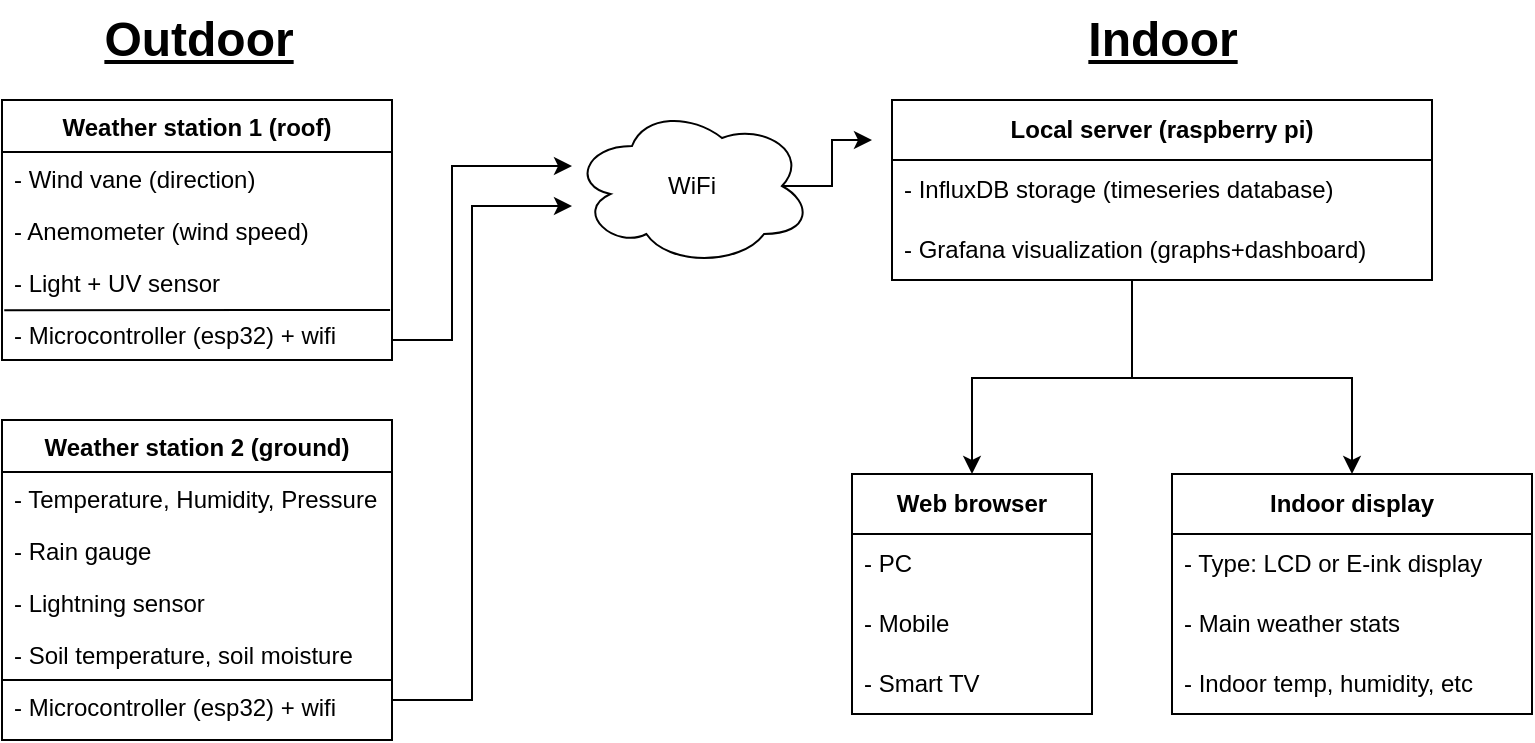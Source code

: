 <mxfile version="24.5.4" type="device">
  <diagram id="C5RBs43oDa-KdzZeNtuy" name="Page-1">
    <mxGraphModel dx="1481" dy="771" grid="1" gridSize="10" guides="1" tooltips="1" connect="1" arrows="1" fold="1" page="1" pageScale="1" pageWidth="827" pageHeight="1169" math="0" shadow="0">
      <root>
        <mxCell id="WIyWlLk6GJQsqaUBKTNV-0" />
        <mxCell id="WIyWlLk6GJQsqaUBKTNV-1" parent="WIyWlLk6GJQsqaUBKTNV-0" />
        <mxCell id="ky_ntpjUkyK2916NWXyD-47" value="Weather station 1 (roof)" style="swimlane;fontStyle=1;align=center;verticalAlign=top;childLayout=stackLayout;horizontal=1;startSize=26;horizontalStack=0;resizeParent=1;resizeLast=0;collapsible=1;marginBottom=0;rounded=0;shadow=0;strokeWidth=1;" vertex="1" parent="WIyWlLk6GJQsqaUBKTNV-1">
          <mxGeometry x="85" y="70" width="195" height="130" as="geometry">
            <mxRectangle x="550" y="140" width="160" height="26" as="alternateBounds" />
          </mxGeometry>
        </mxCell>
        <mxCell id="ky_ntpjUkyK2916NWXyD-48" value="- Wind vane (direction)" style="text;align=left;verticalAlign=top;spacingLeft=4;spacingRight=4;overflow=hidden;rotatable=0;points=[[0,0.5],[1,0.5]];portConstraint=eastwest;" vertex="1" parent="ky_ntpjUkyK2916NWXyD-47">
          <mxGeometry y="26" width="195" height="26" as="geometry" />
        </mxCell>
        <mxCell id="ky_ntpjUkyK2916NWXyD-85" style="edgeStyle=orthogonalEdgeStyle;rounded=0;orthogonalLoop=1;jettySize=auto;html=1;exitX=1;exitY=0.5;exitDx=0;exitDy=0;" edge="1" parent="ky_ntpjUkyK2916NWXyD-47">
          <mxGeometry relative="1" as="geometry">
            <mxPoint x="285" y="33" as="targetPoint" />
            <mxPoint x="195" as="sourcePoint" />
            <Array as="points">
              <mxPoint x="195" y="120" />
              <mxPoint x="225" y="120" />
              <mxPoint x="225" y="33" />
            </Array>
          </mxGeometry>
        </mxCell>
        <mxCell id="ky_ntpjUkyK2916NWXyD-49" value="- Anemometer (wind speed)" style="text;align=left;verticalAlign=top;spacingLeft=4;spacingRight=4;overflow=hidden;rotatable=0;points=[[0,0.5],[1,0.5]];portConstraint=eastwest;rounded=0;shadow=0;html=0;" vertex="1" parent="ky_ntpjUkyK2916NWXyD-47">
          <mxGeometry y="52" width="195" height="26" as="geometry" />
        </mxCell>
        <mxCell id="ky_ntpjUkyK2916NWXyD-50" value="- Light + UV sensor" style="text;align=left;verticalAlign=top;spacingLeft=4;spacingRight=4;overflow=hidden;rotatable=0;points=[[0,0.5],[1,0.5]];portConstraint=eastwest;rounded=0;shadow=0;html=0;" vertex="1" parent="ky_ntpjUkyK2916NWXyD-47">
          <mxGeometry y="78" width="195" height="26" as="geometry" />
        </mxCell>
        <mxCell id="ky_ntpjUkyK2916NWXyD-72" value="" style="endArrow=none;html=1;rounded=0;exitX=0;exitY=0.75;exitDx=0;exitDy=0;entryX=0.995;entryY=0.038;entryDx=0;entryDy=0;entryPerimeter=0;" edge="1" parent="ky_ntpjUkyK2916NWXyD-47" target="ky_ntpjUkyK2916NWXyD-51">
          <mxGeometry width="50" height="50" relative="1" as="geometry">
            <mxPoint x="1.12" y="105.1" as="sourcePoint" />
            <mxPoint x="160" y="103.996" as="targetPoint" />
          </mxGeometry>
        </mxCell>
        <mxCell id="ky_ntpjUkyK2916NWXyD-51" value="- Microcontroller (esp32) + wifi" style="text;align=left;verticalAlign=top;spacingLeft=4;spacingRight=4;overflow=hidden;rotatable=0;points=[[0,0.5],[1,0.5]];portConstraint=eastwest;rounded=0;shadow=0;html=0;" vertex="1" parent="ky_ntpjUkyK2916NWXyD-47">
          <mxGeometry y="104" width="195" height="26" as="geometry" />
        </mxCell>
        <mxCell id="ky_ntpjUkyK2916NWXyD-60" value="Weather station 2 (ground)" style="swimlane;fontStyle=1;align=center;verticalAlign=top;childLayout=stackLayout;horizontal=1;startSize=26;horizontalStack=0;resizeParent=1;resizeLast=0;collapsible=1;marginBottom=0;rounded=0;shadow=0;strokeWidth=1;" vertex="1" parent="WIyWlLk6GJQsqaUBKTNV-1">
          <mxGeometry x="85" y="230" width="195" height="160" as="geometry">
            <mxRectangle x="550" y="140" width="160" height="26" as="alternateBounds" />
          </mxGeometry>
        </mxCell>
        <mxCell id="ky_ntpjUkyK2916NWXyD-61" value="- Temperature, Humidity, Pressure" style="text;align=left;verticalAlign=top;spacingLeft=4;spacingRight=4;overflow=hidden;rotatable=0;points=[[0,0.5],[1,0.5]];portConstraint=eastwest;" vertex="1" parent="ky_ntpjUkyK2916NWXyD-60">
          <mxGeometry y="26" width="195" height="26" as="geometry" />
        </mxCell>
        <mxCell id="ky_ntpjUkyK2916NWXyD-62" value="- Rain gauge" style="text;align=left;verticalAlign=top;spacingLeft=4;spacingRight=4;overflow=hidden;rotatable=0;points=[[0,0.5],[1,0.5]];portConstraint=eastwest;rounded=0;shadow=0;html=0;" vertex="1" parent="ky_ntpjUkyK2916NWXyD-60">
          <mxGeometry y="52" width="195" height="26" as="geometry" />
        </mxCell>
        <mxCell id="ky_ntpjUkyK2916NWXyD-63" value="- Lightning sensor" style="text;align=left;verticalAlign=top;spacingLeft=4;spacingRight=4;overflow=hidden;rotatable=0;points=[[0,0.5],[1,0.5]];portConstraint=eastwest;rounded=0;shadow=0;html=0;" vertex="1" parent="ky_ntpjUkyK2916NWXyD-60">
          <mxGeometry y="78" width="195" height="26" as="geometry" />
        </mxCell>
        <mxCell id="ky_ntpjUkyK2916NWXyD-79" value="" style="endArrow=none;html=1;rounded=0;entryX=1.001;entryY=0.999;entryDx=0;entryDy=0;entryPerimeter=0;" edge="1" parent="ky_ntpjUkyK2916NWXyD-60" target="ky_ntpjUkyK2916NWXyD-64">
          <mxGeometry width="50" height="50" relative="1" as="geometry">
            <mxPoint y="130" as="sourcePoint" />
            <mxPoint x="50" y="80" as="targetPoint" />
          </mxGeometry>
        </mxCell>
        <mxCell id="ky_ntpjUkyK2916NWXyD-64" value="- Soil temperature, soil moisture" style="text;align=left;verticalAlign=top;spacingLeft=4;spacingRight=4;overflow=hidden;rotatable=0;points=[[0,0.5],[1,0.5]];portConstraint=eastwest;rounded=0;shadow=0;html=0;" vertex="1" parent="ky_ntpjUkyK2916NWXyD-60">
          <mxGeometry y="104" width="195" height="26" as="geometry" />
        </mxCell>
        <mxCell id="ky_ntpjUkyK2916NWXyD-65" value="- Microcontroller (esp32) + wifi" style="text;align=left;verticalAlign=top;spacingLeft=4;spacingRight=4;overflow=hidden;rotatable=0;points=[[0,0.5],[1,0.5]];portConstraint=eastwest;rounded=0;shadow=0;html=0;" vertex="1" parent="ky_ntpjUkyK2916NWXyD-60">
          <mxGeometry y="130" width="195" height="26" as="geometry" />
        </mxCell>
        <mxCell id="ky_ntpjUkyK2916NWXyD-84" style="edgeStyle=orthogonalEdgeStyle;rounded=0;orthogonalLoop=1;jettySize=auto;html=1;exitX=1;exitY=0.5;exitDx=0;exitDy=0;" edge="1" parent="ky_ntpjUkyK2916NWXyD-60">
          <mxGeometry relative="1" as="geometry">
            <mxPoint x="285" y="-107" as="targetPoint" />
            <mxPoint x="195" y="26" as="sourcePoint" />
            <Array as="points">
              <mxPoint x="195" y="140" />
              <mxPoint x="235" y="140" />
              <mxPoint x="235" y="-107" />
            </Array>
          </mxGeometry>
        </mxCell>
        <mxCell id="ky_ntpjUkyK2916NWXyD-81" value="WiFi" style="ellipse;shape=cloud;whiteSpace=wrap;html=1;" vertex="1" parent="WIyWlLk6GJQsqaUBKTNV-1">
          <mxGeometry x="370" y="73.0" width="120" height="80" as="geometry" />
        </mxCell>
        <mxCell id="ky_ntpjUkyK2916NWXyD-137" style="edgeStyle=orthogonalEdgeStyle;rounded=0;orthogonalLoop=1;jettySize=auto;html=1;entryX=0.5;entryY=0;entryDx=0;entryDy=0;" edge="1" parent="WIyWlLk6GJQsqaUBKTNV-1" source="ky_ntpjUkyK2916NWXyD-86" target="ky_ntpjUkyK2916NWXyD-132">
          <mxGeometry relative="1" as="geometry">
            <Array as="points">
              <mxPoint x="650" y="209" />
              <mxPoint x="570" y="209" />
            </Array>
          </mxGeometry>
        </mxCell>
        <mxCell id="ky_ntpjUkyK2916NWXyD-139" style="edgeStyle=orthogonalEdgeStyle;rounded=0;orthogonalLoop=1;jettySize=auto;html=1;entryX=0.5;entryY=0;entryDx=0;entryDy=0;" edge="1" parent="WIyWlLk6GJQsqaUBKTNV-1" source="ky_ntpjUkyK2916NWXyD-86" target="ky_ntpjUkyK2916NWXyD-123">
          <mxGeometry relative="1" as="geometry">
            <Array as="points">
              <mxPoint x="650" y="209" />
              <mxPoint x="760" y="209" />
            </Array>
          </mxGeometry>
        </mxCell>
        <mxCell id="ky_ntpjUkyK2916NWXyD-86" value="&lt;b&gt;Local server (raspberry pi)&lt;/b&gt;" style="swimlane;fontStyle=0;childLayout=stackLayout;horizontal=1;startSize=30;horizontalStack=0;resizeParent=1;resizeParentMax=0;resizeLast=0;collapsible=1;marginBottom=0;whiteSpace=wrap;html=1;" vertex="1" parent="WIyWlLk6GJQsqaUBKTNV-1">
          <mxGeometry x="530" y="70" width="270" height="90" as="geometry" />
        </mxCell>
        <mxCell id="ky_ntpjUkyK2916NWXyD-87" value="- InfluxDB storage (timeseries database)" style="text;strokeColor=none;fillColor=none;align=left;verticalAlign=middle;spacingLeft=4;spacingRight=4;overflow=hidden;points=[[0,0.5],[1,0.5]];portConstraint=eastwest;rotatable=0;whiteSpace=wrap;html=1;" vertex="1" parent="ky_ntpjUkyK2916NWXyD-86">
          <mxGeometry y="30" width="270" height="30" as="geometry" />
        </mxCell>
        <mxCell id="ky_ntpjUkyK2916NWXyD-88" value="- Grafana visualization (graphs&lt;span style=&quot;background-color: initial;&quot;&gt;+dashboard)&lt;/span&gt;" style="text;strokeColor=none;fillColor=none;align=left;verticalAlign=middle;spacingLeft=4;spacingRight=4;overflow=hidden;points=[[0,0.5],[1,0.5]];portConstraint=eastwest;rotatable=0;whiteSpace=wrap;html=1;" vertex="1" parent="ky_ntpjUkyK2916NWXyD-86">
          <mxGeometry y="60" width="270" height="30" as="geometry" />
        </mxCell>
        <mxCell id="ky_ntpjUkyK2916NWXyD-91" value="&lt;u&gt;Outdoor&lt;/u&gt;" style="text;strokeColor=none;fillColor=none;html=1;fontSize=24;fontStyle=1;verticalAlign=middle;align=center;" vertex="1" parent="WIyWlLk6GJQsqaUBKTNV-1">
          <mxGeometry x="132.5" y="20" width="100" height="40" as="geometry" />
        </mxCell>
        <mxCell id="ky_ntpjUkyK2916NWXyD-92" value="&lt;u&gt;Indoor&lt;/u&gt;" style="text;strokeColor=none;fillColor=none;html=1;fontSize=24;fontStyle=1;verticalAlign=middle;align=center;" vertex="1" parent="WIyWlLk6GJQsqaUBKTNV-1">
          <mxGeometry x="615" y="20" width="100" height="40" as="geometry" />
        </mxCell>
        <mxCell id="ky_ntpjUkyK2916NWXyD-123" value="&lt;b&gt;Indoor display&lt;/b&gt;" style="swimlane;fontStyle=0;childLayout=stackLayout;horizontal=1;startSize=30;horizontalStack=0;resizeParent=1;resizeParentMax=0;resizeLast=0;collapsible=1;marginBottom=0;whiteSpace=wrap;html=1;" vertex="1" parent="WIyWlLk6GJQsqaUBKTNV-1">
          <mxGeometry x="670" y="257" width="180" height="120" as="geometry" />
        </mxCell>
        <mxCell id="ky_ntpjUkyK2916NWXyD-127" value="- Type: LCD or E&lt;span style=&quot;background-color: initial;&quot;&gt;-ink display&lt;/span&gt;" style="text;strokeColor=none;fillColor=none;align=left;verticalAlign=middle;spacingLeft=4;spacingRight=4;overflow=hidden;points=[[0,0.5],[1,0.5]];portConstraint=eastwest;rotatable=0;whiteSpace=wrap;html=1;" vertex="1" parent="ky_ntpjUkyK2916NWXyD-123">
          <mxGeometry y="30" width="180" height="30" as="geometry" />
        </mxCell>
        <mxCell id="ky_ntpjUkyK2916NWXyD-124" value="- Main weather stats" style="text;strokeColor=none;fillColor=none;align=left;verticalAlign=middle;spacingLeft=4;spacingRight=4;overflow=hidden;points=[[0,0.5],[1,0.5]];portConstraint=eastwest;rotatable=0;whiteSpace=wrap;html=1;" vertex="1" parent="ky_ntpjUkyK2916NWXyD-123">
          <mxGeometry y="60" width="180" height="30" as="geometry" />
        </mxCell>
        <mxCell id="ky_ntpjUkyK2916NWXyD-125" value="- Indoor temp, humidity, etc" style="text;strokeColor=none;fillColor=none;align=left;verticalAlign=middle;spacingLeft=4;spacingRight=4;overflow=hidden;points=[[0,0.5],[1,0.5]];portConstraint=eastwest;rotatable=0;whiteSpace=wrap;html=1;" vertex="1" parent="ky_ntpjUkyK2916NWXyD-123">
          <mxGeometry y="90" width="180" height="30" as="geometry" />
        </mxCell>
        <mxCell id="ky_ntpjUkyK2916NWXyD-128" value="" style="endArrow=classic;html=1;rounded=0;exitX=0.875;exitY=0.5;exitDx=0;exitDy=0;exitPerimeter=0;" edge="1" parent="WIyWlLk6GJQsqaUBKTNV-1" source="ky_ntpjUkyK2916NWXyD-81">
          <mxGeometry width="50" height="50" relative="1" as="geometry">
            <mxPoint x="560" y="183" as="sourcePoint" />
            <mxPoint x="520" y="90" as="targetPoint" />
            <Array as="points">
              <mxPoint x="500" y="113" />
              <mxPoint x="500" y="90" />
            </Array>
          </mxGeometry>
        </mxCell>
        <mxCell id="ky_ntpjUkyK2916NWXyD-132" value="&lt;b&gt;Web browser&lt;/b&gt;" style="swimlane;fontStyle=0;childLayout=stackLayout;horizontal=1;startSize=30;horizontalStack=0;resizeParent=1;resizeParentMax=0;resizeLast=0;collapsible=1;marginBottom=0;whiteSpace=wrap;html=1;" vertex="1" parent="WIyWlLk6GJQsqaUBKTNV-1">
          <mxGeometry x="510" y="257" width="120" height="120" as="geometry" />
        </mxCell>
        <mxCell id="ky_ntpjUkyK2916NWXyD-133" value="- PC" style="text;strokeColor=none;fillColor=none;align=left;verticalAlign=middle;spacingLeft=4;spacingRight=4;overflow=hidden;points=[[0,0.5],[1,0.5]];portConstraint=eastwest;rotatable=0;whiteSpace=wrap;html=1;" vertex="1" parent="ky_ntpjUkyK2916NWXyD-132">
          <mxGeometry y="30" width="120" height="30" as="geometry" />
        </mxCell>
        <mxCell id="ky_ntpjUkyK2916NWXyD-134" value="- Mobile" style="text;strokeColor=none;fillColor=none;align=left;verticalAlign=middle;spacingLeft=4;spacingRight=4;overflow=hidden;points=[[0,0.5],[1,0.5]];portConstraint=eastwest;rotatable=0;whiteSpace=wrap;html=1;" vertex="1" parent="ky_ntpjUkyK2916NWXyD-132">
          <mxGeometry y="60" width="120" height="30" as="geometry" />
        </mxCell>
        <mxCell id="ky_ntpjUkyK2916NWXyD-135" value="- Smart TV" style="text;strokeColor=none;fillColor=none;align=left;verticalAlign=middle;spacingLeft=4;spacingRight=4;overflow=hidden;points=[[0,0.5],[1,0.5]];portConstraint=eastwest;rotatable=0;whiteSpace=wrap;html=1;" vertex="1" parent="ky_ntpjUkyK2916NWXyD-132">
          <mxGeometry y="90" width="120" height="30" as="geometry" />
        </mxCell>
      </root>
    </mxGraphModel>
  </diagram>
</mxfile>
